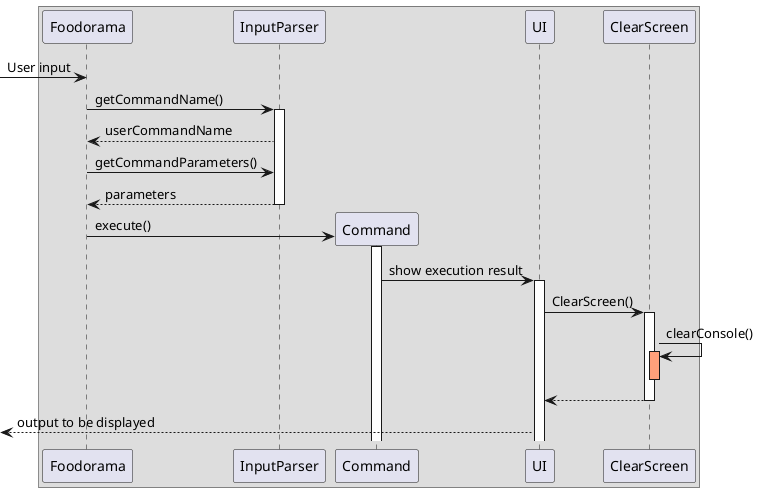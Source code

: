 @startuml
'https://plantuml.com/sequence-diagram

Box
[-> Foodorama: User input
Foodorama -> InputParser: getCommandName()
activate InputParser
Foodorama <-- InputParser: userCommandName

Foodorama -> InputParser: getCommandParameters()

return parameters

create Command
Foodorama -> Command: execute()
activate Command
UI <- Command: show execution result
activate UI
UI -> ClearScreen: ClearScreen()
activate ClearScreen
ClearScreen -> ClearScreen : clearConsole()
activate ClearScreen#LightSalmon
deactivate ClearScreen#LightSalmon
return
[<-- UI: output to be displayed

@enduml